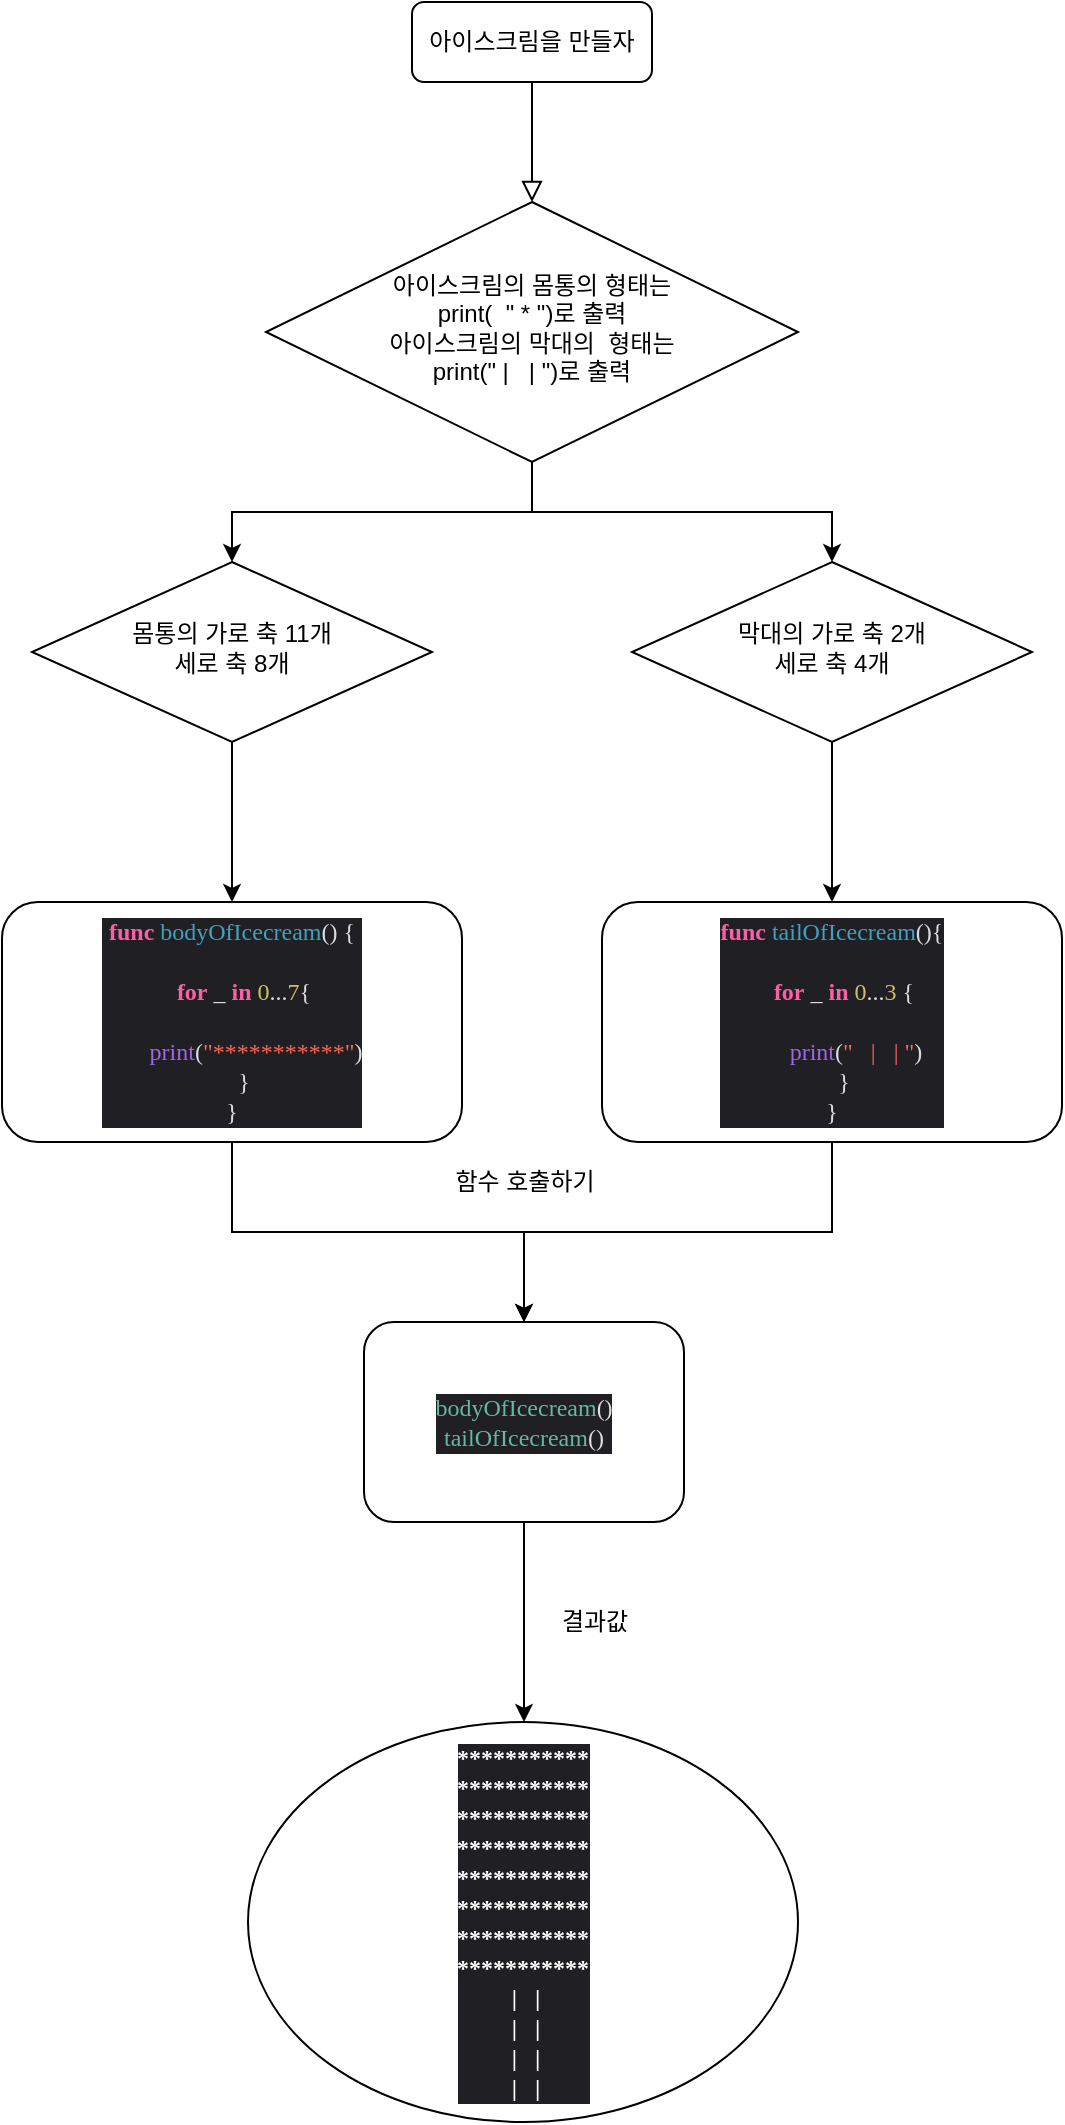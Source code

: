 <mxfile version="16.5.1" type="device"><diagram id="C5RBs43oDa-KdzZeNtuy" name="Page-1"><mxGraphModel dx="1106" dy="876" grid="1" gridSize="10" guides="1" tooltips="1" connect="1" arrows="1" fold="1" page="1" pageScale="1" pageWidth="827" pageHeight="1169" math="0" shadow="0"><root><mxCell id="WIyWlLk6GJQsqaUBKTNV-0"/><mxCell id="WIyWlLk6GJQsqaUBKTNV-1" parent="WIyWlLk6GJQsqaUBKTNV-0"/><mxCell id="WIyWlLk6GJQsqaUBKTNV-2" value="" style="rounded=0;html=1;jettySize=auto;orthogonalLoop=1;fontSize=11;endArrow=block;endFill=0;endSize=8;strokeWidth=1;shadow=0;labelBackgroundColor=none;edgeStyle=orthogonalEdgeStyle;" parent="WIyWlLk6GJQsqaUBKTNV-1" source="WIyWlLk6GJQsqaUBKTNV-3" target="WIyWlLk6GJQsqaUBKTNV-6" edge="1"><mxGeometry relative="1" as="geometry"/></mxCell><mxCell id="WIyWlLk6GJQsqaUBKTNV-3" value="아이스크림을 만들자" style="rounded=1;whiteSpace=wrap;html=1;fontSize=12;glass=0;strokeWidth=1;shadow=0;" parent="WIyWlLk6GJQsqaUBKTNV-1" vertex="1"><mxGeometry x="354" y="40" width="120" height="40" as="geometry"/></mxCell><mxCell id="avggp1iT18UD1wwY4Oex-12" style="edgeStyle=orthogonalEdgeStyle;rounded=0;orthogonalLoop=1;jettySize=auto;html=1;entryX=0.5;entryY=0;entryDx=0;entryDy=0;" parent="WIyWlLk6GJQsqaUBKTNV-1" source="WIyWlLk6GJQsqaUBKTNV-6" target="WIyWlLk6GJQsqaUBKTNV-10" edge="1"><mxGeometry relative="1" as="geometry"/></mxCell><mxCell id="avggp1iT18UD1wwY4Oex-13" style="edgeStyle=orthogonalEdgeStyle;rounded=0;orthogonalLoop=1;jettySize=auto;html=1;entryX=0.5;entryY=0;entryDx=0;entryDy=0;" parent="WIyWlLk6GJQsqaUBKTNV-1" source="WIyWlLk6GJQsqaUBKTNV-6" target="avggp1iT18UD1wwY4Oex-0" edge="1"><mxGeometry relative="1" as="geometry"/></mxCell><mxCell id="WIyWlLk6GJQsqaUBKTNV-6" value="아이스크림의 몸통의 형태는&lt;br&gt;print(&amp;nbsp; &quot; * &quot;)로 출력&lt;br&gt;아이스크림의 막대의&amp;nbsp; 형태는&lt;br&gt;print(&quot; |&amp;nbsp; &amp;nbsp;| &quot;)로 출력" style="rhombus;whiteSpace=wrap;html=1;shadow=0;fontFamily=Helvetica;fontSize=12;align=center;strokeWidth=1;spacing=6;spacingTop=-4;" parent="WIyWlLk6GJQsqaUBKTNV-1" vertex="1"><mxGeometry x="281" y="140" width="266" height="130" as="geometry"/></mxCell><mxCell id="avggp1iT18UD1wwY4Oex-11" value="" style="edgeStyle=orthogonalEdgeStyle;rounded=0;orthogonalLoop=1;jettySize=auto;html=1;" parent="WIyWlLk6GJQsqaUBKTNV-1" source="WIyWlLk6GJQsqaUBKTNV-10" target="WIyWlLk6GJQsqaUBKTNV-11" edge="1"><mxGeometry relative="1" as="geometry"/></mxCell><mxCell id="WIyWlLk6GJQsqaUBKTNV-10" value="몸통의 가로 축 11개&lt;br&gt;세로 축 8개" style="rhombus;whiteSpace=wrap;html=1;shadow=0;fontFamily=Helvetica;fontSize=12;align=center;strokeWidth=1;spacing=6;spacingTop=-4;" parent="WIyWlLk6GJQsqaUBKTNV-1" vertex="1"><mxGeometry x="164" y="320" width="200" height="90" as="geometry"/></mxCell><mxCell id="avggp1iT18UD1wwY4Oex-15" value="" style="edgeStyle=orthogonalEdgeStyle;rounded=0;orthogonalLoop=1;jettySize=auto;html=1;" parent="WIyWlLk6GJQsqaUBKTNV-1" source="WIyWlLk6GJQsqaUBKTNV-11" target="avggp1iT18UD1wwY4Oex-14" edge="1"><mxGeometry relative="1" as="geometry"/></mxCell><mxCell id="WIyWlLk6GJQsqaUBKTNV-11" value="&lt;p class=&quot;p1&quot; style=&quot;margin: 0px ; font-stretch: normal ; line-height: normal ; font-family: &amp;#34;menlo&amp;#34; ; color: rgb(65 , 161 , 192) ; background-color: rgb(31 , 31 , 36)&quot;&gt;&lt;span class=&quot;s1&quot; style=&quot;color: rgb(252 , 95 , 163)&quot;&gt;&lt;b&gt;func&lt;/b&gt;&lt;/span&gt;&lt;span class=&quot;s2&quot; style=&quot;color: rgba(255 , 255 , 255 , 0.85)&quot;&gt; &lt;/span&gt;bodyOfIcecream&lt;span class=&quot;s2&quot; style=&quot;color: rgba(255 , 255 , 255 , 0.85)&quot;&gt;() {&lt;/span&gt;&lt;/p&gt;&lt;p class=&quot;p2&quot; style=&quot;margin: 0px ; font-stretch: normal ; line-height: normal ; font-family: &amp;#34;menlo&amp;#34; ; color: rgba(255 , 255 , 255 , 0.85) ; background-color: rgb(31 , 31 , 36) ; min-height: 14px&quot;&gt;&lt;span class=&quot;Apple-converted-space&quot;&gt;&amp;nbsp;&amp;nbsp; &amp;nbsp;&lt;/span&gt;&lt;/p&gt;&lt;p class=&quot;p3&quot; style=&quot;margin: 0px ; font-stretch: normal ; line-height: normal ; font-family: &amp;#34;menlo&amp;#34; ; color: rgba(255 , 255 , 255 , 0.85) ; background-color: rgb(31 , 31 , 36)&quot;&gt;&lt;span class=&quot;Apple-converted-space&quot;&gt;&amp;nbsp; &amp;nbsp; &lt;/span&gt;&lt;span class=&quot;s1&quot; style=&quot;color: rgb(252 , 95 , 163)&quot;&gt;&lt;b&gt;for&lt;/b&gt;&lt;/span&gt; _ &lt;span class=&quot;s1&quot; style=&quot;color: rgb(252 , 95 , 163)&quot;&gt;&lt;b&gt;in&lt;/b&gt;&lt;/span&gt; &lt;span class=&quot;s3&quot; style=&quot;color: rgb(208 , 191 , 105)&quot;&gt;0&lt;/span&gt;...&lt;span class=&quot;s3&quot; style=&quot;color: rgb(208 , 191 , 105)&quot;&gt;7&lt;/span&gt;{&lt;/p&gt;&lt;p class=&quot;p2&quot; style=&quot;margin: 0px ; font-stretch: normal ; line-height: normal ; font-family: &amp;#34;menlo&amp;#34; ; color: rgba(255 , 255 , 255 , 0.85) ; background-color: rgb(31 , 31 , 36) ; min-height: 14px&quot;&gt;&lt;span class=&quot;Apple-converted-space&quot;&gt;&amp;nbsp;&amp;nbsp; &amp;nbsp; &amp;nbsp; &amp;nbsp;&lt;/span&gt;&lt;/p&gt;&lt;p class=&quot;p4&quot; style=&quot;margin: 0px ; font-stretch: normal ; line-height: normal ; font-family: &amp;#34;menlo&amp;#34; ; color: rgb(252 , 106 , 93) ; background-color: rgb(31 , 31 , 36)&quot;&gt;&lt;span class=&quot;s2&quot; style=&quot;color: rgba(255 , 255 , 255 , 0.85)&quot;&gt;&amp;nbsp; &amp;nbsp; &amp;nbsp; &amp;nbsp; &lt;/span&gt;&lt;span class=&quot;s4&quot; style=&quot;color: rgb(161 , 103 , 230)&quot;&gt;print&lt;/span&gt;&lt;span class=&quot;s2&quot; style=&quot;color: rgba(255 , 255 , 255 , 0.85)&quot;&gt;(&lt;/span&gt;&quot;***********&quot;&lt;span class=&quot;s2&quot; style=&quot;color: rgba(255 , 255 , 255 , 0.85)&quot;&gt;)&lt;/span&gt;&lt;/p&gt;&lt;p class=&quot;p3&quot; style=&quot;margin: 0px ; font-stretch: normal ; line-height: normal ; font-family: &amp;#34;menlo&amp;#34; ; color: rgba(255 , 255 , 255 , 0.85) ; background-color: rgb(31 , 31 , 36)&quot;&gt;&lt;span class=&quot;Apple-converted-space&quot;&gt;&amp;nbsp; &amp;nbsp; &lt;/span&gt;}&lt;/p&gt;&lt;p class=&quot;p3&quot; style=&quot;margin: 0px ; font-stretch: normal ; line-height: normal ; font-family: &amp;#34;menlo&amp;#34; ; color: rgba(255 , 255 , 255 , 0.85) ; background-color: rgb(31 , 31 , 36)&quot;&gt;}&lt;/p&gt;" style="rounded=1;whiteSpace=wrap;html=1;fontSize=12;glass=0;strokeWidth=1;shadow=0;" parent="WIyWlLk6GJQsqaUBKTNV-1" vertex="1"><mxGeometry x="149" y="490" width="230" height="120" as="geometry"/></mxCell><mxCell id="avggp1iT18UD1wwY4Oex-10" value="" style="edgeStyle=orthogonalEdgeStyle;rounded=0;orthogonalLoop=1;jettySize=auto;html=1;" parent="WIyWlLk6GJQsqaUBKTNV-1" source="avggp1iT18UD1wwY4Oex-0" target="avggp1iT18UD1wwY4Oex-8" edge="1"><mxGeometry relative="1" as="geometry"/></mxCell><mxCell id="avggp1iT18UD1wwY4Oex-0" value="막대의 가로 축 2개&lt;br&gt;세로 축 4개" style="rhombus;whiteSpace=wrap;html=1;shadow=0;strokeWidth=1;spacing=6;spacingTop=-4;aspect=fixed;" parent="WIyWlLk6GJQsqaUBKTNV-1" vertex="1"><mxGeometry x="464" y="320" width="200" height="90" as="geometry"/></mxCell><mxCell id="avggp1iT18UD1wwY4Oex-16" value="" style="edgeStyle=orthogonalEdgeStyle;rounded=0;orthogonalLoop=1;jettySize=auto;html=1;" parent="WIyWlLk6GJQsqaUBKTNV-1" source="avggp1iT18UD1wwY4Oex-8" target="avggp1iT18UD1wwY4Oex-14" edge="1"><mxGeometry relative="1" as="geometry"/></mxCell><mxCell id="avggp1iT18UD1wwY4Oex-8" value="&lt;p class=&quot;p1&quot; style=&quot;margin: 0px ; font-stretch: normal ; line-height: normal ; font-family: &amp;#34;menlo&amp;#34; ; color: rgb(65 , 161 , 192) ; background-color: rgb(31 , 31 , 36)&quot;&gt;&lt;span class=&quot;s1&quot; style=&quot;color: rgb(252 , 95 , 163)&quot;&gt;&lt;b&gt;func&lt;/b&gt;&lt;/span&gt;&lt;span class=&quot;s2&quot; style=&quot;color: rgba(255 , 255 , 255 , 0.85)&quot;&gt; &lt;/span&gt;tailOfIcecream&lt;span class=&quot;s2&quot; style=&quot;color: rgba(255 , 255 , 255 , 0.85)&quot;&gt;(){&lt;/span&gt;&lt;/p&gt;&lt;p class=&quot;p2&quot; style=&quot;margin: 0px ; font-stretch: normal ; line-height: normal ; font-family: &amp;#34;menlo&amp;#34; ; color: rgba(255 , 255 , 255 , 0.85) ; background-color: rgb(31 , 31 , 36) ; min-height: 14px&quot;&gt;&lt;span class=&quot;Apple-converted-space&quot;&gt;&amp;nbsp;&amp;nbsp; &amp;nbsp;&lt;/span&gt;&lt;/p&gt;&lt;p class=&quot;p3&quot; style=&quot;margin: 0px ; font-stretch: normal ; line-height: normal ; font-family: &amp;#34;menlo&amp;#34; ; color: rgba(255 , 255 , 255 , 0.85) ; background-color: rgb(31 , 31 , 36)&quot;&gt;&lt;span class=&quot;Apple-converted-space&quot;&gt;&amp;nbsp; &amp;nbsp; &lt;/span&gt;&lt;span class=&quot;s1&quot; style=&quot;color: rgb(252 , 95 , 163)&quot;&gt;&lt;b&gt;for&lt;/b&gt;&lt;/span&gt; _ &lt;span class=&quot;s1&quot; style=&quot;color: rgb(252 , 95 , 163)&quot;&gt;&lt;b&gt;in&lt;/b&gt;&lt;/span&gt; &lt;span class=&quot;s3&quot; style=&quot;color: rgb(208 , 191 , 105)&quot;&gt;0&lt;/span&gt;...&lt;span class=&quot;s3&quot; style=&quot;color: rgb(208 , 191 , 105)&quot;&gt;3&lt;/span&gt; {&lt;/p&gt;&lt;p class=&quot;p2&quot; style=&quot;margin: 0px ; font-stretch: normal ; line-height: normal ; font-family: &amp;#34;menlo&amp;#34; ; color: rgba(255 , 255 , 255 , 0.85) ; background-color: rgb(31 , 31 , 36) ; min-height: 14px&quot;&gt;&lt;span class=&quot;Apple-converted-space&quot;&gt;&amp;nbsp;&amp;nbsp; &amp;nbsp; &amp;nbsp; &amp;nbsp;&lt;/span&gt;&lt;/p&gt;&lt;p class=&quot;p4&quot; style=&quot;margin: 0px ; font-stretch: normal ; line-height: normal ; font-family: &amp;#34;menlo&amp;#34; ; color: rgb(252 , 106 , 93) ; background-color: rgb(31 , 31 , 36)&quot;&gt;&lt;span class=&quot;s2&quot; style=&quot;color: rgba(255 , 255 , 255 , 0.85)&quot;&gt;&amp;nbsp; &amp;nbsp; &amp;nbsp; &amp;nbsp; &lt;/span&gt;&lt;span class=&quot;s4&quot; style=&quot;color: rgb(161 , 103 , 230)&quot;&gt;print&lt;/span&gt;&lt;span class=&quot;s2&quot; style=&quot;color: rgba(255 , 255 , 255 , 0.85)&quot;&gt;(&lt;/span&gt;&quot; &lt;span class=&quot;Apple-converted-space&quot;&gt;&amp;nbsp; &lt;/span&gt;| &lt;span class=&quot;Apple-converted-space&quot;&gt;&amp;nbsp; &lt;/span&gt;| &quot;&lt;span class=&quot;s2&quot; style=&quot;color: rgba(255 , 255 , 255 , 0.85)&quot;&gt;)&lt;/span&gt;&lt;/p&gt;&lt;p class=&quot;p3&quot; style=&quot;margin: 0px ; font-stretch: normal ; line-height: normal ; font-family: &amp;#34;menlo&amp;#34; ; color: rgba(255 , 255 , 255 , 0.85) ; background-color: rgb(31 , 31 , 36)&quot;&gt;&lt;span class=&quot;Apple-converted-space&quot;&gt;&amp;nbsp; &amp;nbsp; &lt;/span&gt;}&lt;/p&gt;&lt;p class=&quot;p3&quot; style=&quot;margin: 0px ; font-stretch: normal ; line-height: normal ; font-family: &amp;#34;menlo&amp;#34; ; color: rgba(255 , 255 , 255 , 0.85) ; background-color: rgb(31 , 31 , 36)&quot;&gt;}&lt;/p&gt;" style="rounded=1;whiteSpace=wrap;html=1;" parent="WIyWlLk6GJQsqaUBKTNV-1" vertex="1"><mxGeometry x="449" y="490" width="230" height="120" as="geometry"/></mxCell><mxCell id="roArW281EgeXyTwpnSzX-1" value="" style="edgeStyle=orthogonalEdgeStyle;rounded=0;orthogonalLoop=1;jettySize=auto;html=1;" edge="1" parent="WIyWlLk6GJQsqaUBKTNV-1" source="avggp1iT18UD1wwY4Oex-14"><mxGeometry relative="1" as="geometry"><mxPoint x="410" y="900" as="targetPoint"/></mxGeometry></mxCell><mxCell id="avggp1iT18UD1wwY4Oex-14" value="&lt;p class=&quot;p1&quot; style=&quot;margin: 0px ; font-stretch: normal ; line-height: normal ; font-family: &amp;#34;menlo&amp;#34; ; color: rgb(103 , 183 , 164) ; background-color: rgb(31 , 31 , 36)&quot;&gt;bodyOfIcecream&lt;span class=&quot;s1&quot; style=&quot;color: rgba(255 , 255 , 255 , 0.85)&quot;&gt;()&lt;/span&gt;&lt;/p&gt;&lt;p class=&quot;p1&quot; style=&quot;margin: 0px ; font-stretch: normal ; line-height: normal ; font-family: &amp;#34;menlo&amp;#34; ; color: rgb(103 , 183 , 164) ; background-color: rgb(31 , 31 , 36)&quot;&gt;tailOfIcecream&lt;span class=&quot;s1&quot; style=&quot;color: rgba(255 , 255 , 255 , 0.85)&quot;&gt;()&lt;/span&gt;&lt;/p&gt;" style="whiteSpace=wrap;html=1;rounded=1;glass=0;strokeWidth=1;shadow=0;" parent="WIyWlLk6GJQsqaUBKTNV-1" vertex="1"><mxGeometry x="330" y="700" width="160" height="100" as="geometry"/></mxCell><mxCell id="avggp1iT18UD1wwY4Oex-17" value="함수 호출하기" style="text;html=1;align=center;verticalAlign=middle;resizable=0;points=[];autosize=1;strokeColor=none;fillColor=none;" parent="WIyWlLk6GJQsqaUBKTNV-1" vertex="1"><mxGeometry x="370" y="620" width="80" height="20" as="geometry"/></mxCell><mxCell id="roArW281EgeXyTwpnSzX-2" value="&lt;p class=&quot;p1&quot; style=&quot;margin: 0px ; font-stretch: normal ; line-height: normal ; font-family: &amp;#34;menlo&amp;#34; ; color: rgb(255 , 255 , 255) ; background-color: rgb(31 , 31 , 36)&quot;&gt;&lt;b&gt;***********&lt;/b&gt;&lt;/p&gt;&lt;p class=&quot;p1&quot; style=&quot;margin: 0px ; font-stretch: normal ; line-height: normal ; font-family: &amp;#34;menlo&amp;#34; ; color: rgb(255 , 255 , 255) ; background-color: rgb(31 , 31 , 36)&quot;&gt;&lt;b&gt;***********&lt;/b&gt;&lt;/p&gt;&lt;p class=&quot;p1&quot; style=&quot;margin: 0px ; font-stretch: normal ; line-height: normal ; font-family: &amp;#34;menlo&amp;#34; ; color: rgb(255 , 255 , 255) ; background-color: rgb(31 , 31 , 36)&quot;&gt;&lt;b&gt;***********&lt;/b&gt;&lt;/p&gt;&lt;p class=&quot;p1&quot; style=&quot;margin: 0px ; font-stretch: normal ; line-height: normal ; font-family: &amp;#34;menlo&amp;#34; ; color: rgb(255 , 255 , 255) ; background-color: rgb(31 , 31 , 36)&quot;&gt;&lt;b&gt;***********&lt;/b&gt;&lt;/p&gt;&lt;p class=&quot;p1&quot; style=&quot;margin: 0px ; font-stretch: normal ; line-height: normal ; font-family: &amp;#34;menlo&amp;#34; ; color: rgb(255 , 255 , 255) ; background-color: rgb(31 , 31 , 36)&quot;&gt;&lt;b&gt;***********&lt;/b&gt;&lt;/p&gt;&lt;p class=&quot;p1&quot; style=&quot;margin: 0px ; font-stretch: normal ; line-height: normal ; font-family: &amp;#34;menlo&amp;#34; ; color: rgb(255 , 255 , 255) ; background-color: rgb(31 , 31 , 36)&quot;&gt;&lt;b&gt;***********&lt;/b&gt;&lt;/p&gt;&lt;p class=&quot;p1&quot; style=&quot;margin: 0px ; font-stretch: normal ; line-height: normal ; font-family: &amp;#34;menlo&amp;#34; ; color: rgb(255 , 255 , 255) ; background-color: rgb(31 , 31 , 36)&quot;&gt;&lt;b&gt;***********&lt;/b&gt;&lt;/p&gt;&lt;p class=&quot;p1&quot; style=&quot;margin: 0px ; font-stretch: normal ; line-height: normal ; font-family: &amp;#34;menlo&amp;#34; ; color: rgb(255 , 255 , 255) ; background-color: rgb(31 , 31 , 36)&quot;&gt;&lt;b&gt;***********&lt;/b&gt;&lt;/p&gt;&lt;p class=&quot;p1&quot; style=&quot;margin: 0px ; font-stretch: normal ; line-height: normal ; font-family: &amp;#34;menlo&amp;#34; ; color: rgb(255 , 255 , 255) ; background-color: rgb(31 , 31 , 36)&quot;&gt;&lt;b&gt;&lt;span class=&quot;Apple-converted-space&quot;&gt;&amp;nbsp; &lt;/span&gt;| &lt;span class=&quot;Apple-converted-space&quot;&gt;&amp;nbsp; &lt;/span&gt;|&lt;span class=&quot;Apple-converted-space&quot;&gt;&amp;nbsp;&lt;/span&gt;&lt;/b&gt;&lt;/p&gt;&lt;p class=&quot;p1&quot; style=&quot;margin: 0px ; font-stretch: normal ; line-height: normal ; font-family: &amp;#34;menlo&amp;#34; ; color: rgb(255 , 255 , 255) ; background-color: rgb(31 , 31 , 36)&quot;&gt;&lt;b&gt;&lt;span class=&quot;Apple-converted-space&quot;&gt;&amp;nbsp;&amp;nbsp;&lt;/span&gt;| &lt;span class=&quot;Apple-converted-space&quot;&gt;&amp;nbsp; &lt;/span&gt;|&lt;span class=&quot;Apple-converted-space&quot;&gt;&amp;nbsp;&lt;/span&gt;&lt;/b&gt;&lt;/p&gt;&lt;p class=&quot;p1&quot; style=&quot;margin: 0px ; font-stretch: normal ; line-height: normal ; font-family: &amp;#34;menlo&amp;#34; ; color: rgb(255 , 255 , 255) ; background-color: rgb(31 , 31 , 36)&quot;&gt;&lt;b&gt;&lt;span class=&quot;Apple-converted-space&quot;&gt;&amp;nbsp;&amp;nbsp;&lt;/span&gt;| &lt;span class=&quot;Apple-converted-space&quot;&gt;&amp;nbsp; &lt;/span&gt;|&lt;span class=&quot;Apple-converted-space&quot;&gt;&amp;nbsp;&lt;/span&gt;&lt;/b&gt;&lt;/p&gt;&lt;p class=&quot;p1&quot; style=&quot;margin: 0px ; font-stretch: normal ; line-height: normal ; font-family: &amp;#34;menlo&amp;#34; ; color: rgb(255 , 255 , 255) ; background-color: rgb(31 , 31 , 36)&quot;&gt;&lt;b&gt;&lt;span class=&quot;Apple-converted-space&quot;&gt;&amp;nbsp;&amp;nbsp;&lt;/span&gt;| &lt;span class=&quot;Apple-converted-space&quot;&gt;&amp;nbsp; &lt;/span&gt;|&lt;span class=&quot;Apple-converted-space&quot;&gt;&amp;nbsp;&lt;/span&gt;&lt;/b&gt;&lt;/p&gt;" style="ellipse;whiteSpace=wrap;html=1;" vertex="1" parent="WIyWlLk6GJQsqaUBKTNV-1"><mxGeometry x="272" y="900" width="275" height="200" as="geometry"/></mxCell><mxCell id="roArW281EgeXyTwpnSzX-3" value="결과값" style="text;html=1;align=center;verticalAlign=middle;resizable=0;points=[];autosize=1;strokeColor=none;fillColor=none;" vertex="1" parent="WIyWlLk6GJQsqaUBKTNV-1"><mxGeometry x="420" y="840" width="50" height="20" as="geometry"/></mxCell></root></mxGraphModel></diagram></mxfile>